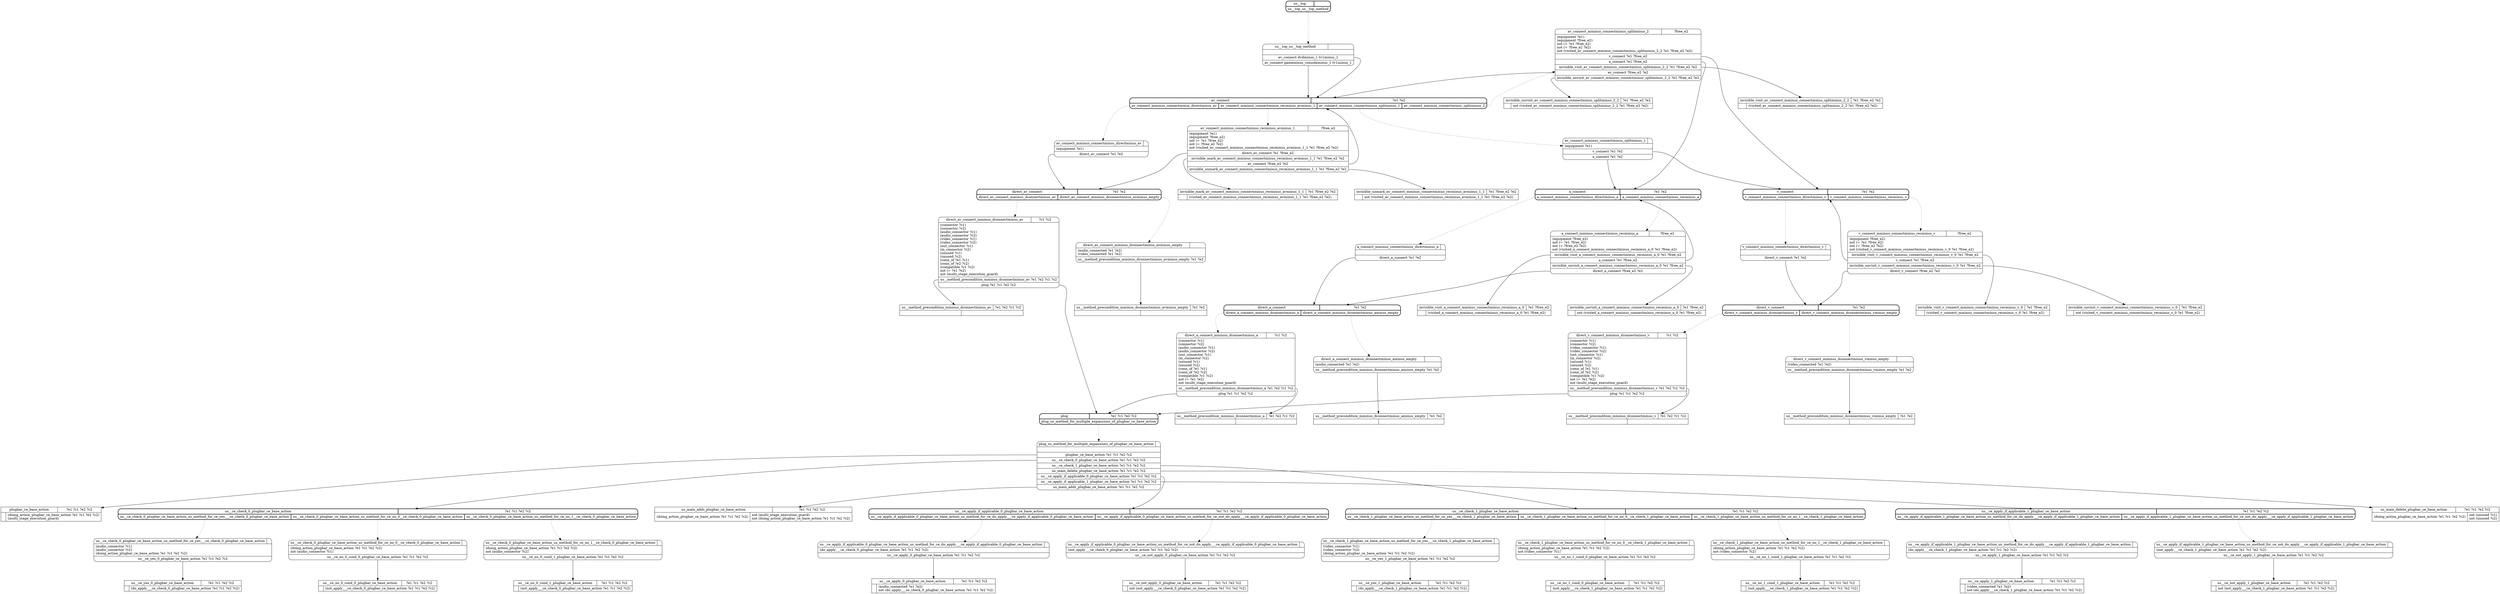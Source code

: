 // Generated by Hype
digraph "d" {
  nodesep=1
  ranksep=1
  // Operators
  node [shape=record]
  "us__ce_yes_0_plugbar_ce_base_action" [
    label="{{\N|?e1 ?c1 ?e2 ?c2}|{|(do_apply___ce_check_0_plugbar_ce_base_action ?e1 ?c1 ?e2 ?c2)\l}}"
  ]
  "us__ce_no_0_cond_0_plugbar_ce_base_action" [
    label="{{\N|?e1 ?c1 ?e2 ?c2}|{|(not_apply___ce_check_0_plugbar_ce_base_action ?e1 ?c1 ?e2 ?c2)\l}}"
  ]
  "us__ce_no_0_cond_1_plugbar_ce_base_action" [
    label="{{\N|?e1 ?c1 ?e2 ?c2}|{|(not_apply___ce_check_0_plugbar_ce_base_action ?e1 ?c1 ?e2 ?c2)\l}}"
  ]
  "us__ce_apply_0_plugbar_ce_base_action" [
    label="{{\N|?e1 ?c1 ?e2 ?c2}|{|(audio_connected ?e1 ?e2)\lnot (do_apply___ce_check_0_plugbar_ce_base_action ?e1 ?c1 ?e2 ?c2)\l}}"
  ]
  "us__ce_not_apply_0_plugbar_ce_base_action" [
    label="{{\N|?e1 ?c1 ?e2 ?c2}|{|not (not_apply___ce_check_0_plugbar_ce_base_action ?e1 ?c1 ?e2 ?c2)\l}}"
  ]
  "us__ce_yes_1_plugbar_ce_base_action" [
    label="{{\N|?e1 ?c1 ?e2 ?c2}|{|(do_apply___ce_check_1_plugbar_ce_base_action ?e1 ?c1 ?e2 ?c2)\l}}"
  ]
  "us__ce_no_1_cond_0_plugbar_ce_base_action" [
    label="{{\N|?e1 ?c1 ?e2 ?c2}|{|(not_apply___ce_check_1_plugbar_ce_base_action ?e1 ?c1 ?e2 ?c2)\l}}"
  ]
  "us__ce_no_1_cond_1_plugbar_ce_base_action" [
    label="{{\N|?e1 ?c1 ?e2 ?c2}|{|(not_apply___ce_check_1_plugbar_ce_base_action ?e1 ?c1 ?e2 ?c2)\l}}"
  ]
  "us__ce_apply_1_plugbar_ce_base_action" [
    label="{{\N|?e1 ?c1 ?e2 ?c2}|{|(video_connected ?e1 ?e2)\lnot (do_apply___ce_check_1_plugbar_ce_base_action ?e1 ?c1 ?e2 ?c2)\l}}"
  ]
  "us__ce_not_apply_1_plugbar_ce_base_action" [
    label="{{\N|?e1 ?c1 ?e2 ?c2}|{|not (not_apply___ce_check_1_plugbar_ce_base_action ?e1 ?c1 ?e2 ?c2)\l}}"
  ]
  "us_main_delete_plugbar_ce_base_action" [
    label="{{\N|?e1 ?c1 ?e2 ?c2}|{(doing_action_plugbar_ce_base_action ?e1 ?c1 ?e2 ?c2)\l|not (unused ?c1)\lnot (unused ?c2)\l}}"
  ]
  "us_main_adds_plugbar_ce_base_action" [
    label="{{\N|?e1 ?c1 ?e2 ?c2}|{(doing_action_plugbar_ce_base_action ?e1 ?c1 ?e2 ?c2)\l|not (multi_stage_execution_guard)\lnot (doing_action_plugbar_ce_base_action ?e1 ?c1 ?e2 ?c2)\l}}"
  ]
  "plugbar_ce_base_action" [
    label="{{\N|?e1 ?c1 ?e2 ?c2}|{|(doing_action_plugbar_ce_base_action ?e1 ?c1 ?e2 ?c2)\l(multi_stage_execution_guard)\l}}"
  ]
  "us__method_precondition_mminus_dconnectminus_a" [
    label="{{\N|?e1 ?e2 ?c1 ?c2}|{|}}"
  ]
  "us__method_precondition_mminus_dconnectminus_aminus_empty" [
    label="{{\N|?e1 ?e2}|{|}}"
  ]
  "us__method_precondition_mminus_dconnectminus_av" [
    label="{{\N|?e1 ?e2 ?c1 ?c2}|{|}}"
  ]
  "us__method_precondition_mminus_dconnectminus_avminus_empty" [
    label="{{\N|?e1 ?e2}|{|}}"
  ]
  "us__method_precondition_mminus_dconnectminus_v" [
    label="{{\N|?e1 ?e2 ?c1 ?c2}|{|}}"
  ]
  "us__method_precondition_mminus_dconnectminus_vminus_empty" [
    label="{{\N|?e1 ?e2}|{|}}"
  ]
  "invisible_mark_av_connect_mminus_connectminus_recminus_avminus_1_1" [
    label="{{\N|?e1 ?free_e2 ?e2}|{|(visited_av_connect_mminus_connectminus_recminus_avminus_1_1 ?e1 ?free_e2 ?e2)\l}}"
  ]
  "invisible_unmark_av_connect_mminus_connectminus_recminus_avminus_1_1" [
    label="{{\N|?e1 ?free_e2 ?e2}|{|not (visited_av_connect_mminus_connectminus_recminus_avminus_1_1 ?e1 ?free_e2 ?e2)\l}}"
  ]
  "invisible_visit_v_connect_mminus_connectminus_recminus_v_0" [
    label="{{\N|?e1 ?free_e2}|{|(visited_v_connect_mminus_connectminus_recminus_v_0 ?e1 ?free_e2)\l}}"
  ]
  "invisible_unvisit_v_connect_mminus_connectminus_recminus_v_0" [
    label="{{\N|?e1 ?free_e2}|{|not (visited_v_connect_mminus_connectminus_recminus_v_0 ?e1 ?free_e2)\l}}"
  ]
  "invisible_visit_a_connect_mminus_connectminus_recminus_a_0" [
    label="{{\N|?e1 ?free_e2}|{|(visited_a_connect_mminus_connectminus_recminus_a_0 ?e1 ?free_e2)\l}}"
  ]
  "invisible_unvisit_a_connect_mminus_connectminus_recminus_a_0" [
    label="{{\N|?e1 ?free_e2}|{|not (visited_a_connect_mminus_connectminus_recminus_a_0 ?e1 ?free_e2)\l}}"
  ]
  "invisible_visit_av_connect_mminus_connectminus_splitminus_2_2" [
    label="{{\N|?e1 ?free_e2 ?e2}|{|(visited_av_connect_mminus_connectminus_splitminus_2_2 ?e1 ?free_e2 ?e2)\l}}"
  ]
  "invisible_unvisit_av_connect_mminus_connectminus_splitminus_2_2" [
    label="{{\N|?e1 ?free_e2 ?e2}|{|not (visited_av_connect_mminus_connectminus_splitminus_2_2 ?e1 ?free_e2 ?e2)\l}}"
  ]
  // Methods
  node [shape=Mrecord]
  "us__ce_check_0_plugbar_ce_base_action" [
    style=bold
    label="{{\N|?e1 ?c1 ?e2 ?c2}|{<0>us__ce_check_0_plugbar_ce_base_action_us_method_for_ce_yes___ce_check_0_plugbar_ce_base_action|<1>us__ce_check_0_plugbar_ce_base_action_us_method_for_ce_no_0__ce_check_0_plugbar_ce_base_action|<2>us__ce_check_0_plugbar_ce_base_action_us_method_for_ce_no_1__ce_check_0_plugbar_ce_base_action}}"
  ]
  "us__ce_check_0_plugbar_ce_base_action_us_method_for_ce_yes___ce_check_0_plugbar_ce_base_action" [
    label="{{\N|}|(audio_connector ?c1)\l(audio_connector ?c2)\l(doing_action_plugbar_ce_base_action ?e1 ?c1 ?e2 ?c2)\l|<0>us__ce_yes_0_plugbar_ce_base_action ?e1 ?c1 ?e2 ?c2}"
  ]
  "us__ce_check_0_plugbar_ce_base_action":0 -> "us__ce_check_0_plugbar_ce_base_action_us_method_for_ce_yes___ce_check_0_plugbar_ce_base_action" [style=dotted]
  "us__ce_check_0_plugbar_ce_base_action_us_method_for_ce_yes___ce_check_0_plugbar_ce_base_action":0 -> "us__ce_yes_0_plugbar_ce_base_action"
  "us__ce_check_0_plugbar_ce_base_action_us_method_for_ce_no_0__ce_check_0_plugbar_ce_base_action" [
    label="{{\N|}|(doing_action_plugbar_ce_base_action ?e1 ?c1 ?e2 ?c2)\lnot (audio_connector ?c1)\l|<0>us__ce_no_0_cond_0_plugbar_ce_base_action ?e1 ?c1 ?e2 ?c2}"
  ]
  "us__ce_check_0_plugbar_ce_base_action":1 -> "us__ce_check_0_plugbar_ce_base_action_us_method_for_ce_no_0__ce_check_0_plugbar_ce_base_action" [style=dotted]
  "us__ce_check_0_plugbar_ce_base_action_us_method_for_ce_no_0__ce_check_0_plugbar_ce_base_action":0 -> "us__ce_no_0_cond_0_plugbar_ce_base_action"
  "us__ce_check_0_plugbar_ce_base_action_us_method_for_ce_no_1__ce_check_0_plugbar_ce_base_action" [
    label="{{\N|}|(doing_action_plugbar_ce_base_action ?e1 ?c1 ?e2 ?c2)\lnot (audio_connector ?c2)\l|<0>us__ce_no_0_cond_1_plugbar_ce_base_action ?e1 ?c1 ?e2 ?c2}"
  ]
  "us__ce_check_0_plugbar_ce_base_action":2 -> "us__ce_check_0_plugbar_ce_base_action_us_method_for_ce_no_1__ce_check_0_plugbar_ce_base_action" [style=dotted]
  "us__ce_check_0_plugbar_ce_base_action_us_method_for_ce_no_1__ce_check_0_plugbar_ce_base_action":0 -> "us__ce_no_0_cond_1_plugbar_ce_base_action"
  "us__ce_apply_if_applicable_0_plugbar_ce_base_action" [
    style=bold
    label="{{\N|?e1 ?c1 ?e2 ?c2}|{<0>us__ce_apply_if_applicable_0_plugbar_ce_base_action_us_method_for_ce_do_apply___ce_apply_if_applicable_0_plugbar_ce_base_action|<1>us__ce_apply_if_applicable_0_plugbar_ce_base_action_us_method_for_ce_not_do_apply___ce_apply_if_applicable_0_plugbar_ce_base_action}}"
  ]
  "us__ce_apply_if_applicable_0_plugbar_ce_base_action_us_method_for_ce_do_apply___ce_apply_if_applicable_0_plugbar_ce_base_action" [
    label="{{\N|}|(do_apply___ce_check_0_plugbar_ce_base_action ?e1 ?c1 ?e2 ?c2)\l|<0>us__ce_apply_0_plugbar_ce_base_action ?e1 ?c1 ?e2 ?c2}"
  ]
  "us__ce_apply_if_applicable_0_plugbar_ce_base_action":0 -> "us__ce_apply_if_applicable_0_plugbar_ce_base_action_us_method_for_ce_do_apply___ce_apply_if_applicable_0_plugbar_ce_base_action" [style=dotted]
  "us__ce_apply_if_applicable_0_plugbar_ce_base_action_us_method_for_ce_do_apply___ce_apply_if_applicable_0_plugbar_ce_base_action":0 -> "us__ce_apply_0_plugbar_ce_base_action"
  "us__ce_apply_if_applicable_0_plugbar_ce_base_action_us_method_for_ce_not_do_apply___ce_apply_if_applicable_0_plugbar_ce_base_action" [
    label="{{\N|}|(not_apply___ce_check_0_plugbar_ce_base_action ?e1 ?c1 ?e2 ?c2)\l|<0>us__ce_not_apply_0_plugbar_ce_base_action ?e1 ?c1 ?e2 ?c2}"
  ]
  "us__ce_apply_if_applicable_0_plugbar_ce_base_action":1 -> "us__ce_apply_if_applicable_0_plugbar_ce_base_action_us_method_for_ce_not_do_apply___ce_apply_if_applicable_0_plugbar_ce_base_action" [style=dotted]
  "us__ce_apply_if_applicable_0_plugbar_ce_base_action_us_method_for_ce_not_do_apply___ce_apply_if_applicable_0_plugbar_ce_base_action":0 -> "us__ce_not_apply_0_plugbar_ce_base_action"
  "us__ce_check_1_plugbar_ce_base_action" [
    style=bold
    label="{{\N|?e1 ?c1 ?e2 ?c2}|{<0>us__ce_check_1_plugbar_ce_base_action_us_method_for_ce_yes___ce_check_1_plugbar_ce_base_action|<1>us__ce_check_1_plugbar_ce_base_action_us_method_for_ce_no_0__ce_check_1_plugbar_ce_base_action|<2>us__ce_check_1_plugbar_ce_base_action_us_method_for_ce_no_1__ce_check_1_plugbar_ce_base_action}}"
  ]
  "us__ce_check_1_plugbar_ce_base_action_us_method_for_ce_yes___ce_check_1_plugbar_ce_base_action" [
    label="{{\N|}|(video_connector ?c1)\l(video_connector ?c2)\l(doing_action_plugbar_ce_base_action ?e1 ?c1 ?e2 ?c2)\l|<0>us__ce_yes_1_plugbar_ce_base_action ?e1 ?c1 ?e2 ?c2}"
  ]
  "us__ce_check_1_plugbar_ce_base_action":0 -> "us__ce_check_1_plugbar_ce_base_action_us_method_for_ce_yes___ce_check_1_plugbar_ce_base_action" [style=dotted]
  "us__ce_check_1_plugbar_ce_base_action_us_method_for_ce_yes___ce_check_1_plugbar_ce_base_action":0 -> "us__ce_yes_1_plugbar_ce_base_action"
  "us__ce_check_1_plugbar_ce_base_action_us_method_for_ce_no_0__ce_check_1_plugbar_ce_base_action" [
    label="{{\N|}|(doing_action_plugbar_ce_base_action ?e1 ?c1 ?e2 ?c2)\lnot (video_connector ?c1)\l|<0>us__ce_no_1_cond_0_plugbar_ce_base_action ?e1 ?c1 ?e2 ?c2}"
  ]
  "us__ce_check_1_plugbar_ce_base_action":1 -> "us__ce_check_1_plugbar_ce_base_action_us_method_for_ce_no_0__ce_check_1_plugbar_ce_base_action" [style=dotted]
  "us__ce_check_1_plugbar_ce_base_action_us_method_for_ce_no_0__ce_check_1_plugbar_ce_base_action":0 -> "us__ce_no_1_cond_0_plugbar_ce_base_action"
  "us__ce_check_1_plugbar_ce_base_action_us_method_for_ce_no_1__ce_check_1_plugbar_ce_base_action" [
    label="{{\N|}|(doing_action_plugbar_ce_base_action ?e1 ?c1 ?e2 ?c2)\lnot (video_connector ?c2)\l|<0>us__ce_no_1_cond_1_plugbar_ce_base_action ?e1 ?c1 ?e2 ?c2}"
  ]
  "us__ce_check_1_plugbar_ce_base_action":2 -> "us__ce_check_1_plugbar_ce_base_action_us_method_for_ce_no_1__ce_check_1_plugbar_ce_base_action" [style=dotted]
  "us__ce_check_1_plugbar_ce_base_action_us_method_for_ce_no_1__ce_check_1_plugbar_ce_base_action":0 -> "us__ce_no_1_cond_1_plugbar_ce_base_action"
  "us__ce_apply_if_applicable_1_plugbar_ce_base_action" [
    style=bold
    label="{{\N|?e1 ?c1 ?e2 ?c2}|{<0>us__ce_apply_if_applicable_1_plugbar_ce_base_action_us_method_for_ce_do_apply___ce_apply_if_applicable_1_plugbar_ce_base_action|<1>us__ce_apply_if_applicable_1_plugbar_ce_base_action_us_method_for_ce_not_do_apply___ce_apply_if_applicable_1_plugbar_ce_base_action}}"
  ]
  "us__ce_apply_if_applicable_1_plugbar_ce_base_action_us_method_for_ce_do_apply___ce_apply_if_applicable_1_plugbar_ce_base_action" [
    label="{{\N|}|(do_apply___ce_check_1_plugbar_ce_base_action ?e1 ?c1 ?e2 ?c2)\l|<0>us__ce_apply_1_plugbar_ce_base_action ?e1 ?c1 ?e2 ?c2}"
  ]
  "us__ce_apply_if_applicable_1_plugbar_ce_base_action":0 -> "us__ce_apply_if_applicable_1_plugbar_ce_base_action_us_method_for_ce_do_apply___ce_apply_if_applicable_1_plugbar_ce_base_action" [style=dotted]
  "us__ce_apply_if_applicable_1_plugbar_ce_base_action_us_method_for_ce_do_apply___ce_apply_if_applicable_1_plugbar_ce_base_action":0 -> "us__ce_apply_1_plugbar_ce_base_action"
  "us__ce_apply_if_applicable_1_plugbar_ce_base_action_us_method_for_ce_not_do_apply___ce_apply_if_applicable_1_plugbar_ce_base_action" [
    label="{{\N|}|(not_apply___ce_check_1_plugbar_ce_base_action ?e1 ?c1 ?e2 ?c2)\l|<0>us__ce_not_apply_1_plugbar_ce_base_action ?e1 ?c1 ?e2 ?c2}"
  ]
  "us__ce_apply_if_applicable_1_plugbar_ce_base_action":1 -> "us__ce_apply_if_applicable_1_plugbar_ce_base_action_us_method_for_ce_not_do_apply___ce_apply_if_applicable_1_plugbar_ce_base_action" [style=dotted]
  "us__ce_apply_if_applicable_1_plugbar_ce_base_action_us_method_for_ce_not_do_apply___ce_apply_if_applicable_1_plugbar_ce_base_action":0 -> "us__ce_not_apply_1_plugbar_ce_base_action"
  "plug" [
    style=bold
    label="{{\N|?e1 ?c1 ?e2 ?c2}|{<0>plug_us_method_for_multiple_expansions_of_plugbar_ce_base_action}}"
  ]
  "plug_us_method_for_multiple_expansions_of_plugbar_ce_base_action" [
    label="{{\N|}||<0>plugbar_ce_base_action ?e1 ?c1 ?e2 ?c2|<1>us__ce_check_0_plugbar_ce_base_action ?e1 ?c1 ?e2 ?c2|<2>us__ce_check_1_plugbar_ce_base_action ?e1 ?c1 ?e2 ?c2|<3>us_main_delete_plugbar_ce_base_action ?e1 ?c1 ?e2 ?c2|<4>us__ce_apply_if_applicable_0_plugbar_ce_base_action ?e1 ?c1 ?e2 ?c2|<5>us__ce_apply_if_applicable_1_plugbar_ce_base_action ?e1 ?c1 ?e2 ?c2|<6>us_main_adds_plugbar_ce_base_action ?e1 ?c1 ?e2 ?c2}"
  ]
  "plug":0 -> "plug_us_method_for_multiple_expansions_of_plugbar_ce_base_action" [style=dotted]
  "plug_us_method_for_multiple_expansions_of_plugbar_ce_base_action":0 -> "plugbar_ce_base_action"
  "plug_us_method_for_multiple_expansions_of_plugbar_ce_base_action":1 -> "us__ce_check_0_plugbar_ce_base_action"
  "plug_us_method_for_multiple_expansions_of_plugbar_ce_base_action":2 -> "us__ce_check_1_plugbar_ce_base_action"
  "plug_us_method_for_multiple_expansions_of_plugbar_ce_base_action":3 -> "us_main_delete_plugbar_ce_base_action"
  "plug_us_method_for_multiple_expansions_of_plugbar_ce_base_action":4 -> "us__ce_apply_if_applicable_0_plugbar_ce_base_action"
  "plug_us_method_for_multiple_expansions_of_plugbar_ce_base_action":5 -> "us__ce_apply_if_applicable_1_plugbar_ce_base_action"
  "plug_us_method_for_multiple_expansions_of_plugbar_ce_base_action":6 -> "us_main_adds_plugbar_ce_base_action"
  "a_connect" [
    style=bold
    label="{{\N|?e1 ?e2}|{<0>a_connect_mminus_connectminus_directminus_a|<1>a_connect_mminus_connectminus_recminus_a}}"
  ]
  "a_connect_mminus_connectminus_directminus_a" [
    label="{{\N|}||<0>direct_a_connect ?e1 ?e2}"
  ]
  "a_connect":0 -> "a_connect_mminus_connectminus_directminus_a" [style=dotted]
  "a_connect_mminus_connectminus_directminus_a":0 -> "direct_a_connect"
  "a_connect_mminus_connectminus_recminus_a" [
    label="{{\N|?free_e2}|(equipment ?free_e2)\lnot (= ?e1 ?free_e2)\lnot (= ?free_e2 ?e2)\lnot (visited_a_connect_mminus_connectminus_recminus_a_0 ?e1 ?free_e2)\l|<0>invisible_visit_a_connect_mminus_connectminus_recminus_a_0 ?e1 ?free_e2|<1>a_connect ?e1 ?free_e2|<2>invisible_unvisit_a_connect_mminus_connectminus_recminus_a_0 ?e1 ?free_e2|<3>direct_a_connect ?free_e2 ?e2}"
  ]
  "a_connect":1 -> "a_connect_mminus_connectminus_recminus_a" [style=dotted]
  "a_connect_mminus_connectminus_recminus_a":0 -> "invisible_visit_a_connect_mminus_connectminus_recminus_a_0"
  "a_connect_mminus_connectminus_recminus_a":1 -> "a_connect"
  "a_connect_mminus_connectminus_recminus_a":2 -> "invisible_unvisit_a_connect_mminus_connectminus_recminus_a_0"
  "a_connect_mminus_connectminus_recminus_a":3 -> "direct_a_connect"
  "v_connect" [
    style=bold
    label="{{\N|?e1 ?e2}|{<0>v_connect_mminus_connectminus_directminus_v|<1>v_connect_mminus_connectminus_recminus_v}}"
  ]
  "v_connect_mminus_connectminus_directminus_v" [
    label="{{\N|}||<0>direct_v_connect ?e1 ?e2}"
  ]
  "v_connect":0 -> "v_connect_mminus_connectminus_directminus_v" [style=dotted]
  "v_connect_mminus_connectminus_directminus_v":0 -> "direct_v_connect"
  "v_connect_mminus_connectminus_recminus_v" [
    label="{{\N|?free_e2}|(equipment ?free_e2)\lnot (= ?e1 ?free_e2)\lnot (= ?free_e2 ?e2)\lnot (visited_v_connect_mminus_connectminus_recminus_v_0 ?e1 ?free_e2)\l|<0>invisible_visit_v_connect_mminus_connectminus_recminus_v_0 ?e1 ?free_e2|<1>v_connect ?e1 ?free_e2|<2>invisible_unvisit_v_connect_mminus_connectminus_recminus_v_0 ?e1 ?free_e2|<3>direct_v_connect ?free_e2 ?e2}"
  ]
  "v_connect":1 -> "v_connect_mminus_connectminus_recminus_v" [style=dotted]
  "v_connect_mminus_connectminus_recminus_v":0 -> "invisible_visit_v_connect_mminus_connectminus_recminus_v_0"
  "v_connect_mminus_connectminus_recminus_v":1 -> "v_connect"
  "v_connect_mminus_connectminus_recminus_v":2 -> "invisible_unvisit_v_connect_mminus_connectminus_recminus_v_0"
  "v_connect_mminus_connectminus_recminus_v":3 -> "direct_v_connect"
  "av_connect" [
    style=bold
    label="{{\N|?e1 ?e2}|{<0>av_connect_mminus_connectminus_directminus_av|<1>av_connect_mminus_connectminus_recminus_avminus_1|<2>av_connect_mminus_connectminus_splitminus_1|<3>av_connect_mminus_connectminus_splitminus_2}}"
  ]
  "av_connect_mminus_connectminus_directminus_av" [
    label="{{\N|}|(equipment ?e1)\l|<0>direct_av_connect ?e1 ?e2}"
  ]
  "av_connect":0 -> "av_connect_mminus_connectminus_directminus_av" [style=dotted]
  "av_connect_mminus_connectminus_directminus_av":0 -> "direct_av_connect"
  "av_connect_mminus_connectminus_recminus_avminus_1" [
    label="{{\N|?free_e2}|(equipment ?e1)\l(equipment ?free_e2)\lnot (= ?e1 ?free_e2)\lnot (= ?free_e2 ?e2)\lnot (visited_av_connect_mminus_connectminus_recminus_avminus_1_1 ?e1 ?free_e2 ?e2)\l|<0>direct_av_connect ?e1 ?free_e2|<1>invisible_mark_av_connect_mminus_connectminus_recminus_avminus_1_1 ?e1 ?free_e2 ?e2|<2>av_connect ?free_e2 ?e2|<3>invisible_unmark_av_connect_mminus_connectminus_recminus_avminus_1_1 ?e1 ?free_e2 ?e2}"
  ]
  "av_connect":1 -> "av_connect_mminus_connectminus_recminus_avminus_1" [style=dotted]
  "av_connect_mminus_connectminus_recminus_avminus_1":0 -> "direct_av_connect"
  "av_connect_mminus_connectminus_recminus_avminus_1":1 -> "invisible_mark_av_connect_mminus_connectminus_recminus_avminus_1_1"
  "av_connect_mminus_connectminus_recminus_avminus_1":2 -> "av_connect"
  "av_connect_mminus_connectminus_recminus_avminus_1":3 -> "invisible_unmark_av_connect_mminus_connectminus_recminus_avminus_1_1"
  "av_connect_mminus_connectminus_splitminus_1" [
    label="{{\N|}|(equipment ?e1)\l|<0>v_connect ?e1 ?e2|<1>a_connect ?e1 ?e2}"
  ]
  "av_connect":2 -> "av_connect_mminus_connectminus_splitminus_1" [style=dotted]
  "av_connect_mminus_connectminus_splitminus_1":0 -> "v_connect"
  "av_connect_mminus_connectminus_splitminus_1":1 -> "a_connect"
  "av_connect_mminus_connectminus_splitminus_2" [
    label="{{\N|?free_e2}|(equipment ?e1)\l(equipment ?free_e2)\lnot (= ?e1 ?free_e2)\lnot (= ?free_e2 ?e2)\lnot (visited_av_connect_mminus_connectminus_splitminus_2_2 ?e1 ?free_e2 ?e2)\l|<0>v_connect ?e1 ?free_e2|<1>a_connect ?e1 ?free_e2|<2>invisible_visit_av_connect_mminus_connectminus_splitminus_2_2 ?e1 ?free_e2 ?e2|<3>av_connect ?free_e2 ?e2|<4>invisible_unvisit_av_connect_mminus_connectminus_splitminus_2_2 ?e1 ?free_e2 ?e2}"
  ]
  "av_connect":3 -> "av_connect_mminus_connectminus_splitminus_2" [style=dotted]
  "av_connect_mminus_connectminus_splitminus_2":0 -> "v_connect"
  "av_connect_mminus_connectminus_splitminus_2":1 -> "a_connect"
  "av_connect_mminus_connectminus_splitminus_2":2 -> "invisible_visit_av_connect_mminus_connectminus_splitminus_2_2"
  "av_connect_mminus_connectminus_splitminus_2":3 -> "av_connect"
  "av_connect_mminus_connectminus_splitminus_2":4 -> "invisible_unvisit_av_connect_mminus_connectminus_splitminus_2_2"
  "direct_a_connect" [
    style=bold
    label="{{\N|?e1 ?e2}|{<0>direct_a_connect_mminus_dconnectminus_a|<1>direct_a_connect_mminus_dconnectminus_aminus_empty}}"
  ]
  "direct_a_connect_mminus_dconnectminus_a" [
    label="{{\N|?c1 ?c2}|(connector ?c1)\l(connector ?c2)\l(audio_connector ?c1)\l(audio_connector ?c2)\l(out_connector ?c1)\l(in_connector ?c2)\l(unused ?c1)\l(unused ?c2)\l(conn_of ?e1 ?c1)\l(conn_of ?e2 ?c2)\l(compatible ?c1 ?c2)\lnot (= ?e1 ?e2)\lnot (multi_stage_execution_guard)\l|<0>us__method_precondition_mminus_dconnectminus_a ?e1 ?e2 ?c1 ?c2|<1>plug ?e1 ?c1 ?e2 ?c2}"
  ]
  "direct_a_connect":0 -> "direct_a_connect_mminus_dconnectminus_a" [style=dotted]
  "direct_a_connect_mminus_dconnectminus_a":0 -> "us__method_precondition_mminus_dconnectminus_a"
  "direct_a_connect_mminus_dconnectminus_a":1 -> "plug"
  "direct_a_connect_mminus_dconnectminus_aminus_empty" [
    label="{{\N|}|(audio_connected ?e1 ?e2)\l|<0>us__method_precondition_mminus_dconnectminus_aminus_empty ?e1 ?e2}"
  ]
  "direct_a_connect":1 -> "direct_a_connect_mminus_dconnectminus_aminus_empty" [style=dotted]
  "direct_a_connect_mminus_dconnectminus_aminus_empty":0 -> "us__method_precondition_mminus_dconnectminus_aminus_empty"
  "direct_v_connect" [
    style=bold
    label="{{\N|?e1 ?e2}|{<0>direct_v_connect_mminus_dconnectminus_v|<1>direct_v_connect_mminus_dconnectminus_vminus_empty}}"
  ]
  "direct_v_connect_mminus_dconnectminus_v" [
    label="{{\N|?c1 ?c2}|(connector ?c1)\l(connector ?c2)\l(video_connector ?c1)\l(video_connector ?c2)\l(out_connector ?c1)\l(in_connector ?c2)\l(unused ?c1)\l(unused ?c2)\l(conn_of ?e1 ?c1)\l(conn_of ?e2 ?c2)\l(compatible ?c1 ?c2)\lnot (= ?e1 ?e2)\lnot (multi_stage_execution_guard)\l|<0>us__method_precondition_mminus_dconnectminus_v ?e1 ?e2 ?c1 ?c2|<1>plug ?e1 ?c1 ?e2 ?c2}"
  ]
  "direct_v_connect":0 -> "direct_v_connect_mminus_dconnectminus_v" [style=dotted]
  "direct_v_connect_mminus_dconnectminus_v":0 -> "us__method_precondition_mminus_dconnectminus_v"
  "direct_v_connect_mminus_dconnectminus_v":1 -> "plug"
  "direct_v_connect_mminus_dconnectminus_vminus_empty" [
    label="{{\N|}|(video_connected ?e1 ?e2)\l|<0>us__method_precondition_mminus_dconnectminus_vminus_empty ?e1 ?e2}"
  ]
  "direct_v_connect":1 -> "direct_v_connect_mminus_dconnectminus_vminus_empty" [style=dotted]
  "direct_v_connect_mminus_dconnectminus_vminus_empty":0 -> "us__method_precondition_mminus_dconnectminus_vminus_empty"
  "direct_av_connect" [
    style=bold
    label="{{\N|?e1 ?e2}|{<0>direct_av_connect_mminus_dconnectminus_av|<1>direct_av_connect_mminus_dconnectminus_avminus_empty}}"
  ]
  "direct_av_connect_mminus_dconnectminus_av" [
    label="{{\N|?c1 ?c2}|(connector ?c1)\l(connector ?c2)\l(audio_connector ?c1)\l(audio_connector ?c2)\l(video_connector ?c1)\l(video_connector ?c2)\l(out_connector ?c1)\l(in_connector ?c2)\l(unused ?c1)\l(unused ?c2)\l(conn_of ?e1 ?c1)\l(conn_of ?e2 ?c2)\l(compatible ?c1 ?c2)\lnot (= ?e1 ?e2)\lnot (multi_stage_execution_guard)\l|<0>us__method_precondition_mminus_dconnectminus_av ?e1 ?e2 ?c1 ?c2|<1>plug ?e1 ?c1 ?e2 ?c2}"
  ]
  "direct_av_connect":0 -> "direct_av_connect_mminus_dconnectminus_av" [style=dotted]
  "direct_av_connect_mminus_dconnectminus_av":0 -> "us__method_precondition_mminus_dconnectminus_av"
  "direct_av_connect_mminus_dconnectminus_av":1 -> "plug"
  "direct_av_connect_mminus_dconnectminus_avminus_empty" [
    label="{{\N|}|(audio_connected ?e1 ?e2)\l(video_connected ?e1 ?e2)\l|<0>us__method_precondition_mminus_dconnectminus_avminus_empty ?e1 ?e2}"
  ]
  "direct_av_connect":1 -> "direct_av_connect_mminus_dconnectminus_avminus_empty" [style=dotted]
  "direct_av_connect_mminus_dconnectminus_avminus_empty":0 -> "us__method_precondition_mminus_dconnectminus_avminus_empty"
  "us__top" [
    style=bold
    label="{{\N|}|{<0>us__top_us__top_method}}"
  ]
  "us__top_us__top_method" [
    label="{{\N|}||<0>av_connect dvdminus_1 tv1minus_1|<1>av_connect gameminus_consoleminus_1 tv1minus_1}"
  ]
  "us__top":0 -> "us__top_us__top_method" [style=dotted]
  "us__top_us__top_method":0 -> "av_connect"
  "us__top_us__top_method":1 -> "av_connect"
}